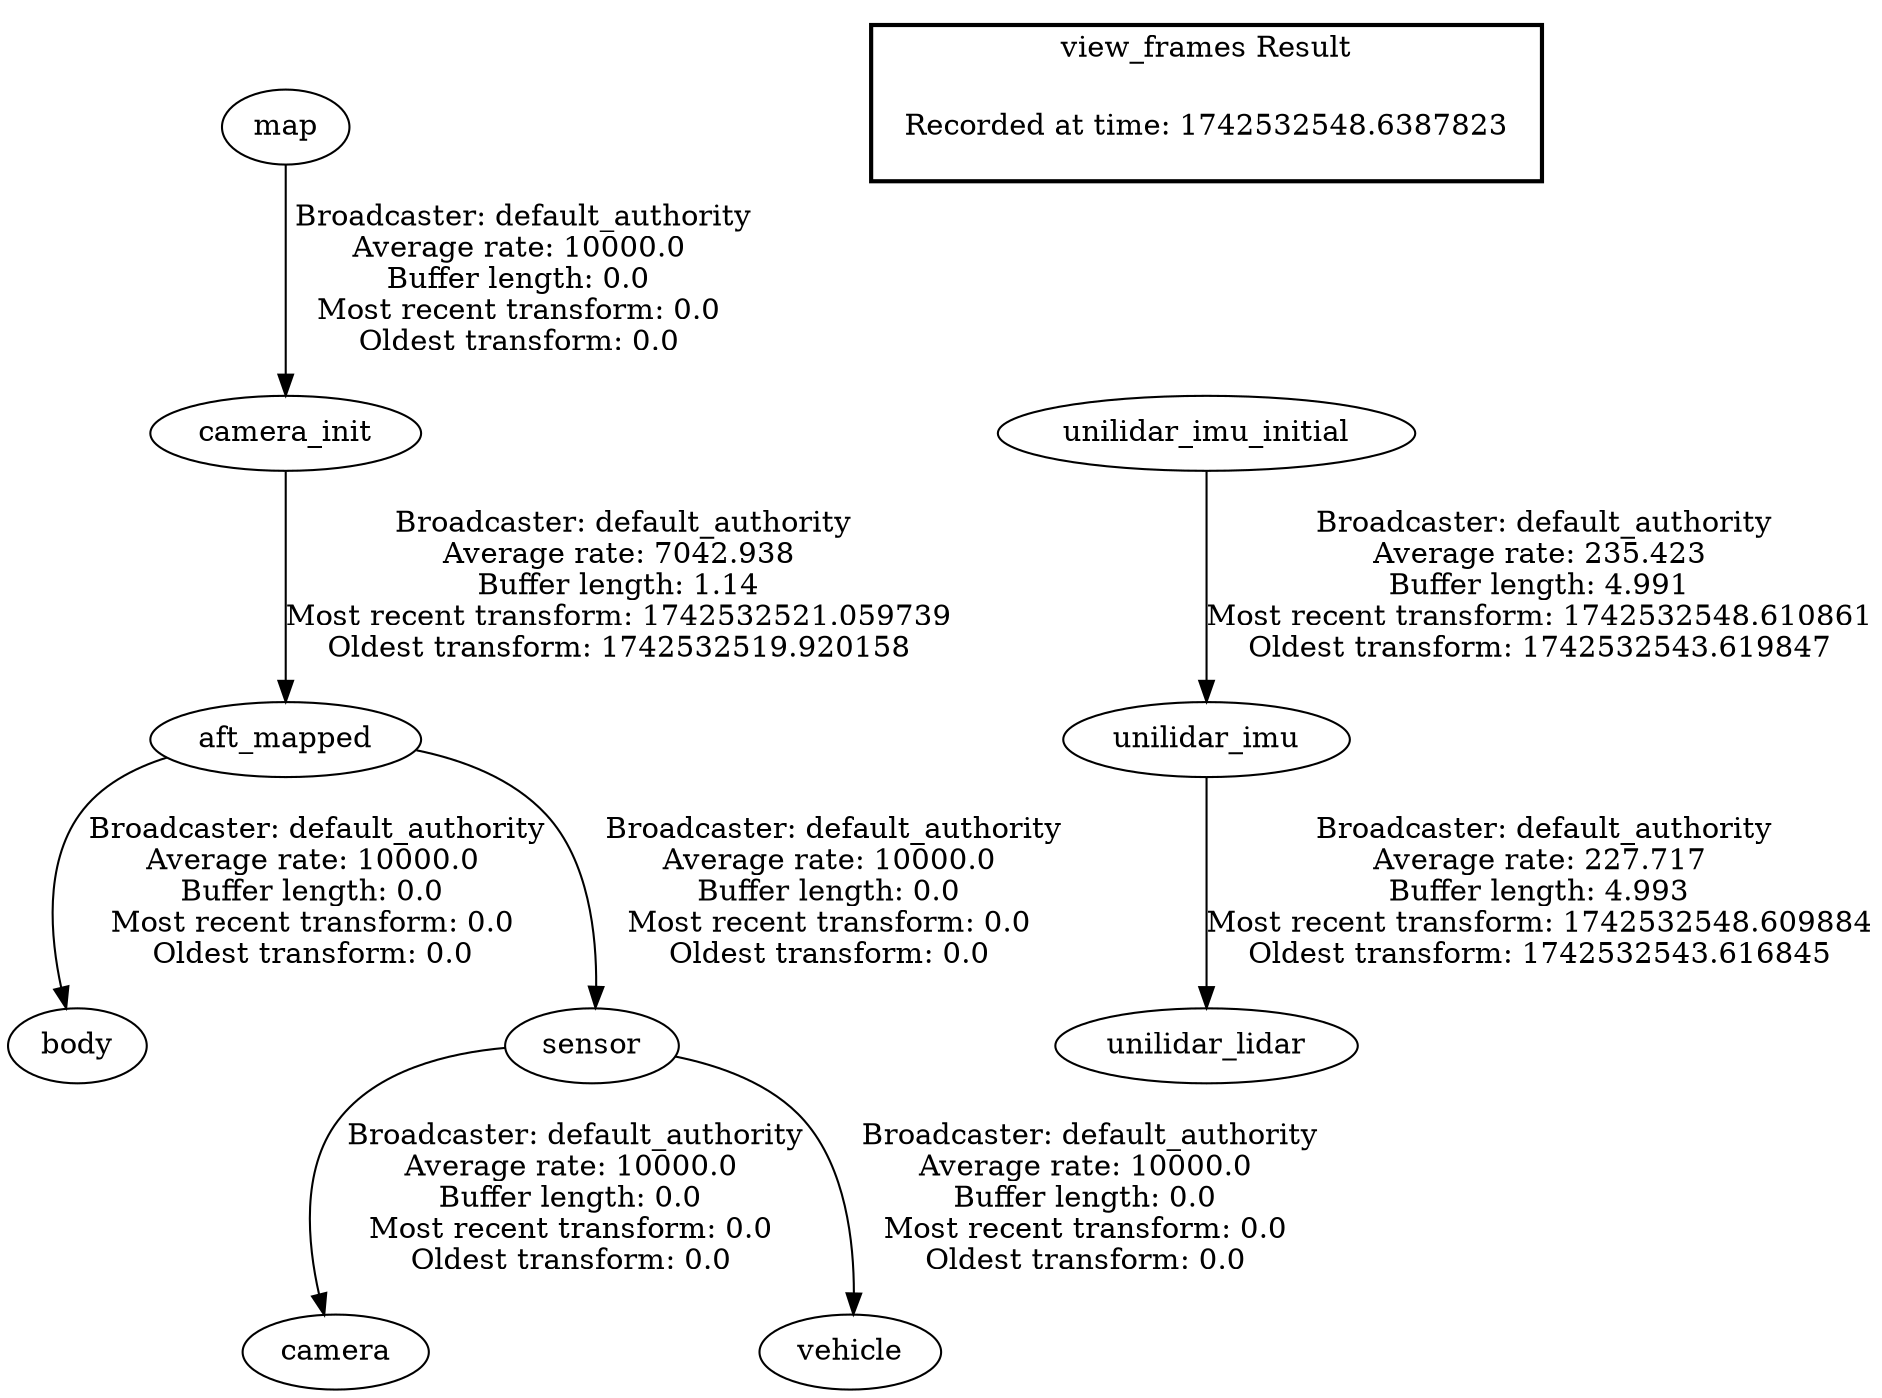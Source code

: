 digraph G {
"camera_init" -> "aft_mapped"[label=" Broadcaster: default_authority\nAverage rate: 7042.938\nBuffer length: 1.14\nMost recent transform: 1742532521.059739\nOldest transform: 1742532519.920158\n"];
"map" -> "camera_init"[label=" Broadcaster: default_authority\nAverage rate: 10000.0\nBuffer length: 0.0\nMost recent transform: 0.0\nOldest transform: 0.0\n"];
"aft_mapped" -> "body"[label=" Broadcaster: default_authority\nAverage rate: 10000.0\nBuffer length: 0.0\nMost recent transform: 0.0\nOldest transform: 0.0\n"];
"sensor" -> "camera"[label=" Broadcaster: default_authority\nAverage rate: 10000.0\nBuffer length: 0.0\nMost recent transform: 0.0\nOldest transform: 0.0\n"];
"aft_mapped" -> "sensor"[label=" Broadcaster: default_authority\nAverage rate: 10000.0\nBuffer length: 0.0\nMost recent transform: 0.0\nOldest transform: 0.0\n"];
"unilidar_imu" -> "unilidar_lidar"[label=" Broadcaster: default_authority\nAverage rate: 227.717\nBuffer length: 4.993\nMost recent transform: 1742532548.609884\nOldest transform: 1742532543.616845\n"];
"unilidar_imu_initial" -> "unilidar_imu"[label=" Broadcaster: default_authority\nAverage rate: 235.423\nBuffer length: 4.991\nMost recent transform: 1742532548.610861\nOldest transform: 1742532543.619847\n"];
"sensor" -> "vehicle"[label=" Broadcaster: default_authority\nAverage rate: 10000.0\nBuffer length: 0.0\nMost recent transform: 0.0\nOldest transform: 0.0\n"];
edge [style=invis];
 subgraph cluster_legend { style=bold; color=black; label ="view_frames Result";
"Recorded at time: 1742532548.6387823"[ shape=plaintext ] ;
}->"unilidar_imu_initial";
}